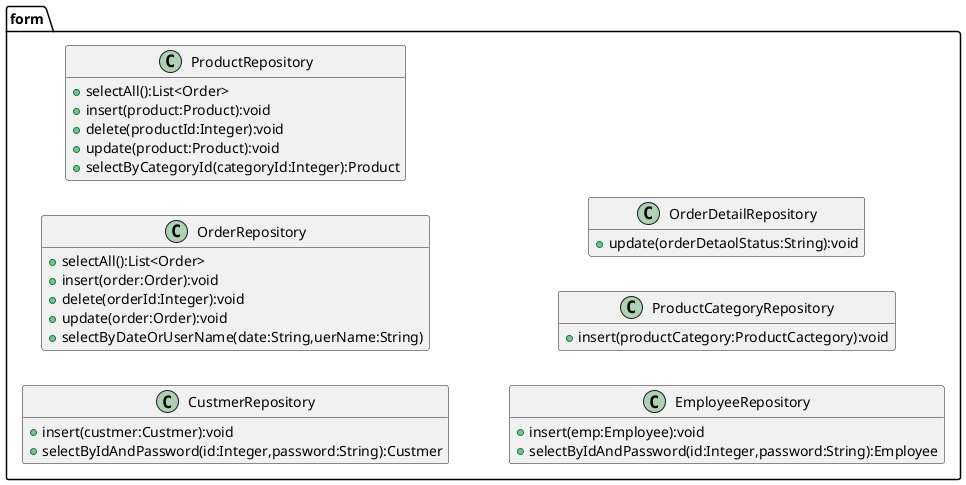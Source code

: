 @startuml

hide empty members
left to right direction

package form{
    class CustmerRepository{
        +insert(custmer:Custmer):void
        +selectByIdAndPassword(id:Integer,password:String):Custmer
    }

    class OrderRepository{
        +selectAll():List<Order>
        +insert(order:Order):void
        +delete(orderId:Integer):void
        +update(order:Order):void
        +selectByDateOrUserName(date:String,uerName:String)
    }

    class ProductRepository{
        +selectAll():List<Order>
        +insert(product:Product):void
        +delete(productId:Integer):void
        +update(product:Product):void
        +selectByCategoryId(categoryId:Integer):Product
    }

    class EmployeeRepository{
        +insert(emp:Employee):void
        +selectByIdAndPassword(id:Integer,password:String):Employee
    }

    class ProductCategoryRepository{
        +insert(productCategory:ProductCactegory):void
    }

    class OrderDetailRepository{
        +update(orderDetaolStatus:String):void
    }
}
@enduml